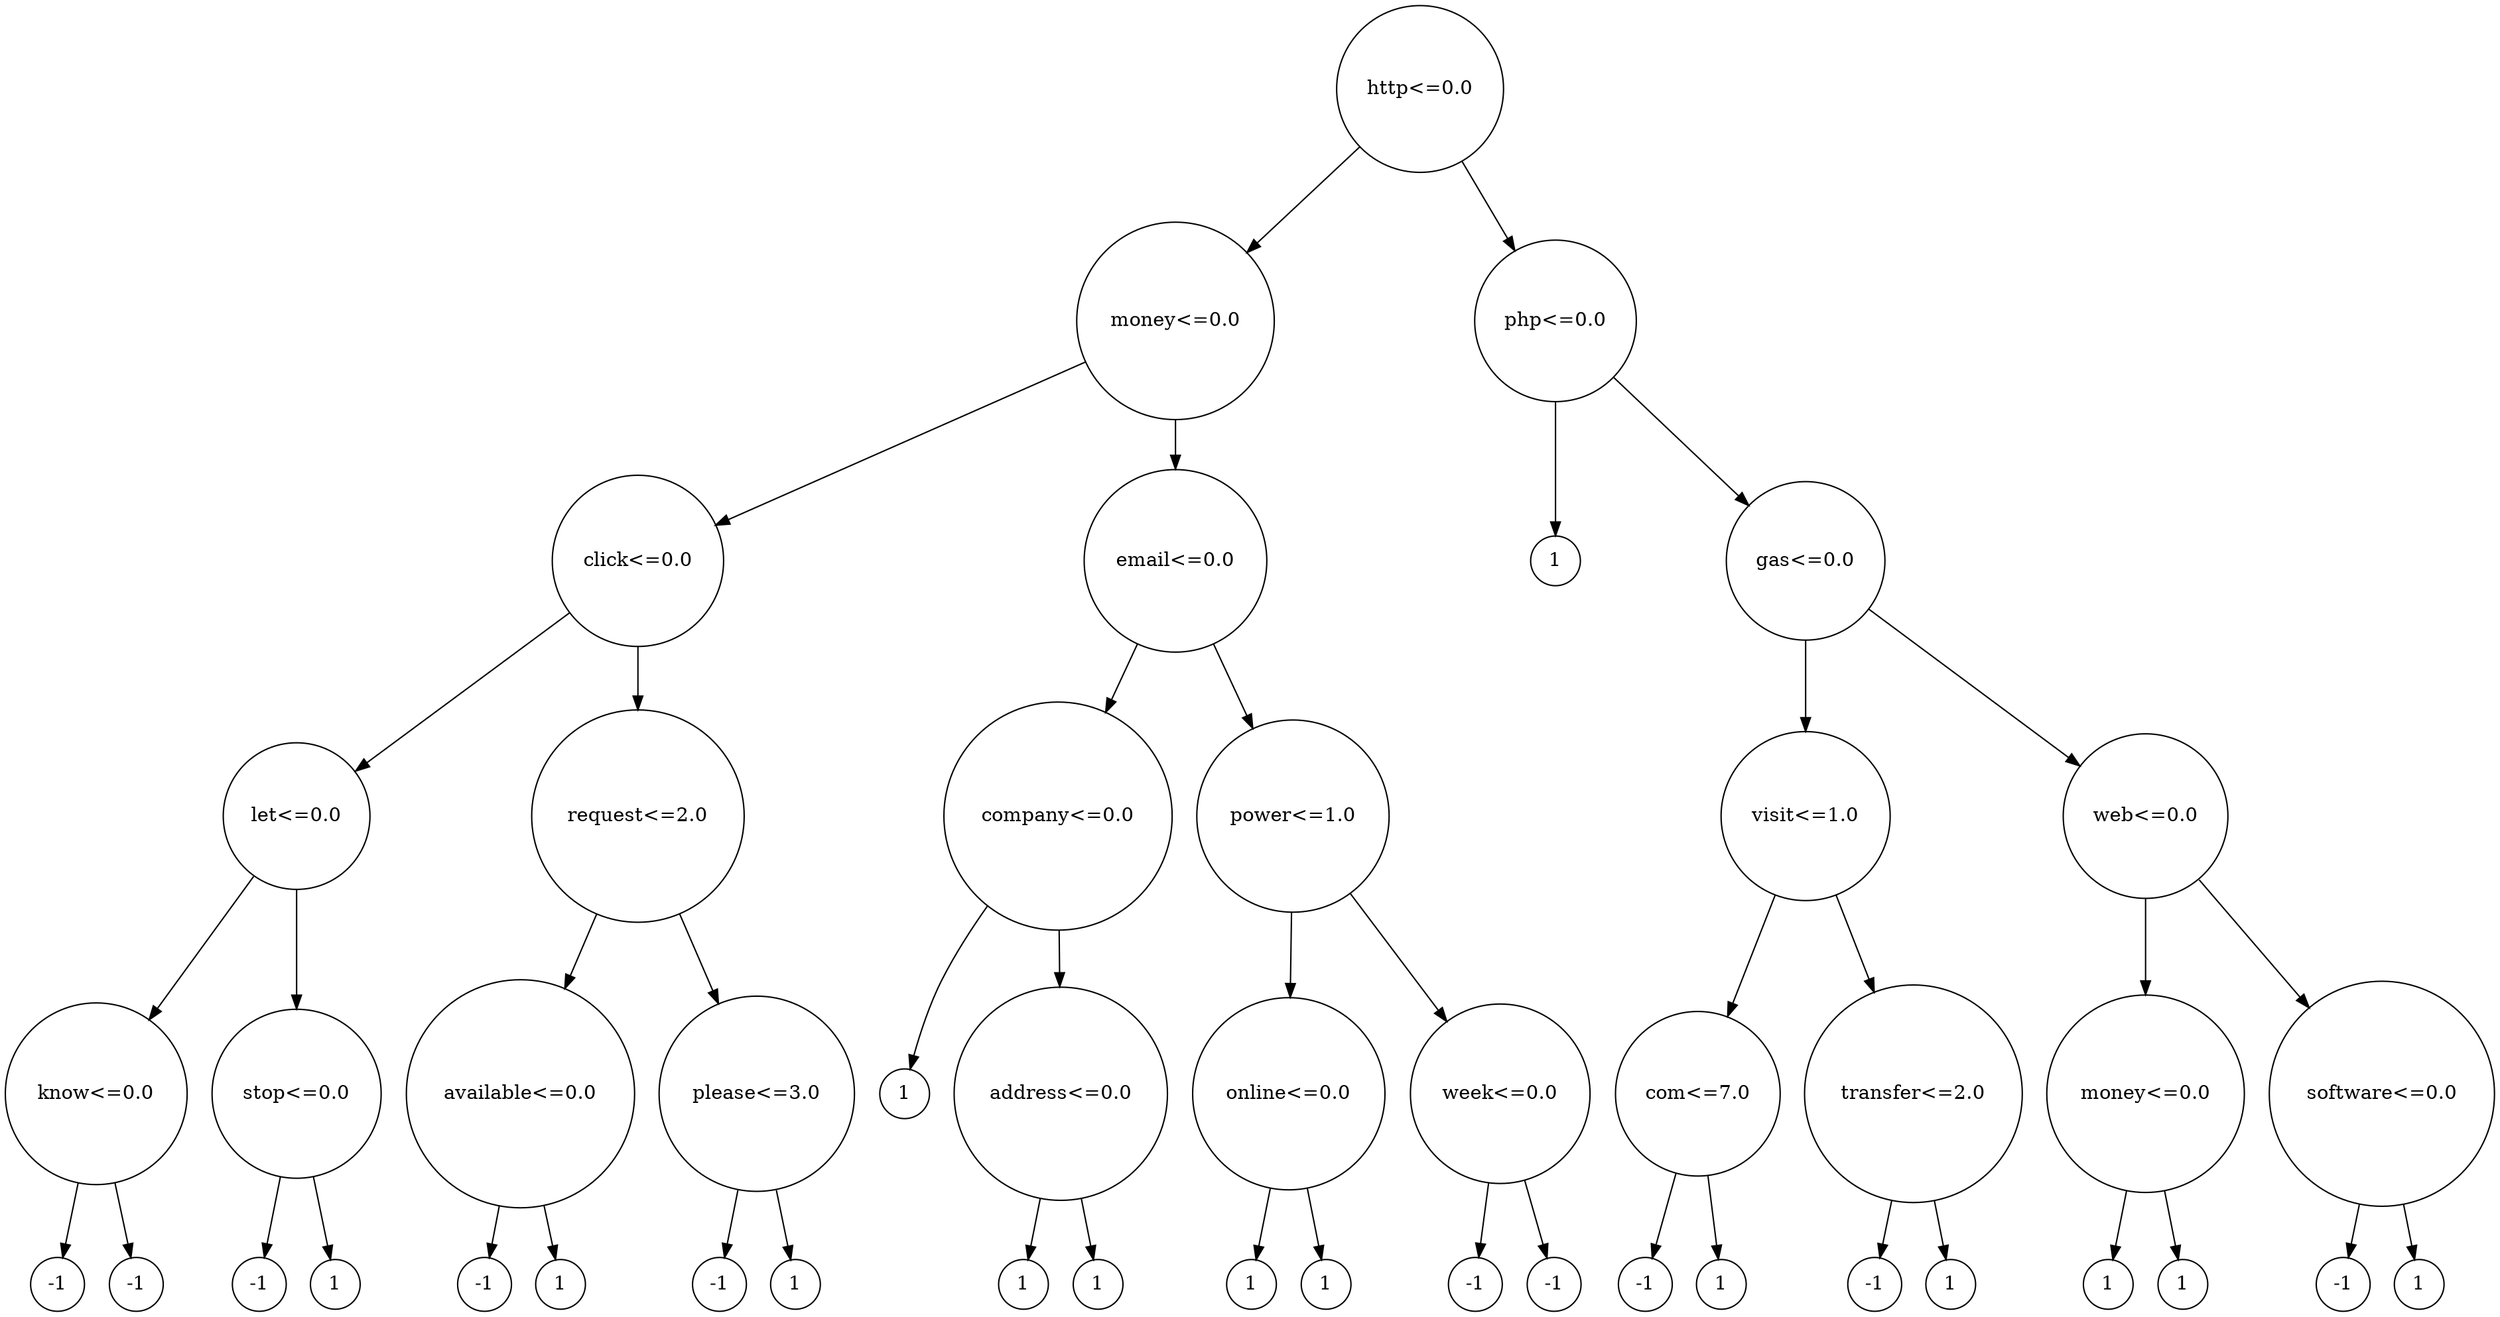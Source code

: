 digraph tree {
	"(val: 0.0, idx: 2, rnd:[0.2092189])" [label="http<=0.0", shape=circle]
	"(val: 0.0, idx: 16, rnd:[0.04403197])" [label="money<=0.0", shape=circle]
	"(val: 0.0, idx: 268, rnd:[0.12403471])" [label="php<=0.0", shape=circle]
	"(val: 0.0, idx: 23, rnd:[0.08972914])" [label="click<=0.0", shape=circle]
	"(val: 0.0, idx: 4, rnd:[0.59817385])" [label="email<=0.0", shape=circle]
	"(val: 1 rnd:[0.05373772])" [label="1", shape=circle]
	"(val: 0.0, idx: 73, rnd:[0.47726363])" [label="gas<=0.0", shape=circle]
	"(val: 0.0, idx: 289, rnd:[0.57216772])" [label="let<=0.0", shape=circle]
	"(val: 2.0, idx: 456, rnd:[0.08401604])" [label="request<=2.0", shape=circle]
	"(val: 0.0, idx: 1, rnd:[0.20790342])" [label="company<=0.0", shape=circle]
	"(val: 1.0, idx: 331, rnd:[0.93311288])" [label="power<=1.0", shape=circle]
	"(val: 1.0, idx: 130, rnd:[0.18850402])" [label="visit<=1.0", shape=circle]
	"(val: 0.0, idx: 111, rnd:[0.66055286])" [label="web<=0.0", shape=circle]
	"(val: 0.0, idx: 84, rnd:[0.21831203])" [label="know<=0.0", shape=circle]
	"(val: 0.0, idx: 115, rnd:[0.00939593])" [label="stop<=0.0", shape=circle]
	"(val: 0.0, idx: 112, rnd:[0.22728371])" [label="available<=0.0", shape=circle]
	"(val: 3.0, idx: 6, rnd:[0.36486588])" [label="please<=3.0", shape=circle]
	"(val: 1 rnd:[0.34120711])" [label="1", shape=circle]
	"(val: 0.0, idx: 35, rnd:[0.99491477])" [label="address<=0.0", shape=circle]
	"(val: 0.0, idx: 48, rnd:[0.38240154])" [label="online<=0.0", shape=circle]
	"(val: 0.0, idx: 230, rnd:[0.52090646])" [label="week<=0.0", shape=circle]
	"(val: 7.0, idx: 0, rnd:[0.64264533])" [label="com<=7.0", shape=circle]
	"(val: 2.0, idx: 229, rnd:[0.50099679])" [label="transfer<=2.0", shape=circle]
	"(val: 0.0, idx: 16, rnd:[0.38253636])" [label="money<=0.0", shape=circle]
	"(val: 0.0, idx: 54, rnd:[0.14569321])" [label="software<=0.0", shape=circle]
	"(val: -1 rnd:[0.46995713])" [label="-1", shape=circle]
	"(val: -1 rnd:[0.7632774])" [label="-1", shape=circle]
	"(val: -1 rnd:[0.96972736])" [label="-1", shape=circle]
	"(val: 1 rnd:[0.18884151])" [label="1", shape=circle]
	"(val: -1 rnd:[0.45375592])" [label="-1", shape=circle]
	"(val: 1 rnd:[0.70845691])" [label="1", shape=circle]
	"(val: -1 rnd:[0.4862129])" [label="-1", shape=circle]
	"(val: 1 rnd:[0.57225539])" [label="1", shape=circle]
	"(val: 1 rnd:[0.73469781])" [label="1", shape=circle]
	"(val: 1 rnd:[0.96921141])" [label="1", shape=circle]
	"(val: 1 rnd:[0.84812858])" [label="1", shape=circle]
	"(val: 1 rnd:[0.89146022])" [label="1", shape=circle]
	"(val: -1 rnd:[0.34084842])" [label="-1", shape=circle]
	"(val: -1 rnd:[0.8241524])" [label="-1", shape=circle]
	"(val: -1 rnd:[0.77731068])" [label="-1", shape=circle]
	"(val: 1 rnd:[0.24566388])" [label="1", shape=circle]
	"(val: -1 rnd:[0.19443021])" [label="-1", shape=circle]
	"(val: 1 rnd:[0.09192362])" [label="1", shape=circle]
	"(val: 1 rnd:[0.42751857])" [label="1", shape=circle]
	"(val: 1 rnd:[0.03499704])" [label="1", shape=circle]
	"(val: -1 rnd:[0.93756273])" [label="-1", shape=circle]
	"(val: 1 rnd:[0.51692968])" [label="1", shape=circle]

	"(val: 0.0, idx: 2, rnd:[0.2092189])" -> "(val: 0.0, idx: 16, rnd:[0.04403197])"
	"(val: 0.0, idx: 2, rnd:[0.2092189])" -> "(val: 0.0, idx: 268, rnd:[0.12403471])"
	"(val: 0.0, idx: 16, rnd:[0.04403197])" -> "(val: 0.0, idx: 23, rnd:[0.08972914])"
	"(val: 0.0, idx: 16, rnd:[0.04403197])" -> "(val: 0.0, idx: 4, rnd:[0.59817385])"
	"(val: 0.0, idx: 268, rnd:[0.12403471])" -> "(val: 0.0, idx: 73, rnd:[0.47726363])"
	"(val: 0.0, idx: 268, rnd:[0.12403471])" -> "(val: 1 rnd:[0.05373772])"
	"(val: 0.0, idx: 23, rnd:[0.08972914])" -> "(val: 0.0, idx: 289, rnd:[0.57216772])"
	"(val: 0.0, idx: 23, rnd:[0.08972914])" -> "(val: 2.0, idx: 456, rnd:[0.08401604])"
	"(val: 0.0, idx: 4, rnd:[0.59817385])" -> "(val: 1.0, idx: 331, rnd:[0.93311288])"
	"(val: 0.0, idx: 4, rnd:[0.59817385])" -> "(val: 0.0, idx: 1, rnd:[0.20790342])"
	"(val: 0.0, idx: 73, rnd:[0.47726363])" -> "(val: 0.0, idx: 111, rnd:[0.66055286])"
	"(val: 0.0, idx: 73, rnd:[0.47726363])" -> "(val: 1.0, idx: 130, rnd:[0.18850402])"
	"(val: 0.0, idx: 289, rnd:[0.57216772])" -> "(val: 0.0, idx: 115, rnd:[0.00939593])"
	"(val: 0.0, idx: 289, rnd:[0.57216772])" -> "(val: 0.0, idx: 84, rnd:[0.21831203])"
	"(val: 2.0, idx: 456, rnd:[0.08401604])" -> "(val: 0.0, idx: 112, rnd:[0.22728371])"
	"(val: 2.0, idx: 456, rnd:[0.08401604])" -> "(val: 3.0, idx: 6, rnd:[0.36486588])"
	"(val: 0.0, idx: 1, rnd:[0.20790342])" -> "(val: 0.0, idx: 35, rnd:[0.99491477])"
	"(val: 0.0, idx: 1, rnd:[0.20790342])" -> "(val: 1 rnd:[0.34120711])"
	"(val: 1.0, idx: 331, rnd:[0.93311288])" -> "(val: 0.0, idx: 48, rnd:[0.38240154])"
	"(val: 1.0, idx: 331, rnd:[0.93311288])" -> "(val: 0.0, idx: 230, rnd:[0.52090646])"
	"(val: 1.0, idx: 130, rnd:[0.18850402])" -> "(val: 2.0, idx: 229, rnd:[0.50099679])"
	"(val: 1.0, idx: 130, rnd:[0.18850402])" -> "(val: 7.0, idx: 0, rnd:[0.64264533])"
	"(val: 0.0, idx: 111, rnd:[0.66055286])" -> "(val: 0.0, idx: 16, rnd:[0.38253636])"
	"(val: 0.0, idx: 111, rnd:[0.66055286])" -> "(val: 0.0, idx: 54, rnd:[0.14569321])"
	"(val: 0.0, idx: 84, rnd:[0.21831203])" -> "(val: -1 rnd:[0.46995713])"
	"(val: 0.0, idx: 84, rnd:[0.21831203])" -> "(val: -1 rnd:[0.7632774])"
	"(val: 0.0, idx: 115, rnd:[0.00939593])" -> "(val: -1 rnd:[0.96972736])"
	"(val: 0.0, idx: 115, rnd:[0.00939593])" -> "(val: 1 rnd:[0.18884151])"
	"(val: 0.0, idx: 112, rnd:[0.22728371])" -> "(val: 1 rnd:[0.70845691])"
	"(val: 0.0, idx: 112, rnd:[0.22728371])" -> "(val: -1 rnd:[0.45375592])"
	"(val: 3.0, idx: 6, rnd:[0.36486588])" -> "(val: -1 rnd:[0.4862129])"
	"(val: 3.0, idx: 6, rnd:[0.36486588])" -> "(val: 1 rnd:[0.57225539])"
	"(val: 0.0, idx: 35, rnd:[0.99491477])" -> "(val: 1 rnd:[0.73469781])"
	"(val: 0.0, idx: 35, rnd:[0.99491477])" -> "(val: 1 rnd:[0.96921141])"
	"(val: 0.0, idx: 48, rnd:[0.38240154])" -> "(val: 1 rnd:[0.84812858])"
	"(val: 0.0, idx: 48, rnd:[0.38240154])" -> "(val: 1 rnd:[0.89146022])"
	"(val: 0.0, idx: 230, rnd:[0.52090646])" -> "(val: -1 rnd:[0.34084842])"
	"(val: 0.0, idx: 230, rnd:[0.52090646])" -> "(val: -1 rnd:[0.8241524])"
	"(val: 7.0, idx: 0, rnd:[0.64264533])" -> "(val: 1 rnd:[0.24566388])"
	"(val: 7.0, idx: 0, rnd:[0.64264533])" -> "(val: -1 rnd:[0.77731068])"
	"(val: 2.0, idx: 229, rnd:[0.50099679])" -> "(val: -1 rnd:[0.19443021])"
	"(val: 2.0, idx: 229, rnd:[0.50099679])" -> "(val: 1 rnd:[0.09192362])"
	"(val: 0.0, idx: 16, rnd:[0.38253636])" -> "(val: 1 rnd:[0.42751857])"
	"(val: 0.0, idx: 16, rnd:[0.38253636])" -> "(val: 1 rnd:[0.03499704])"
	"(val: 0.0, idx: 54, rnd:[0.14569321])" -> "(val: -1 rnd:[0.93756273])"
	"(val: 0.0, idx: 54, rnd:[0.14569321])" -> "(val: 1 rnd:[0.51692968])"
}